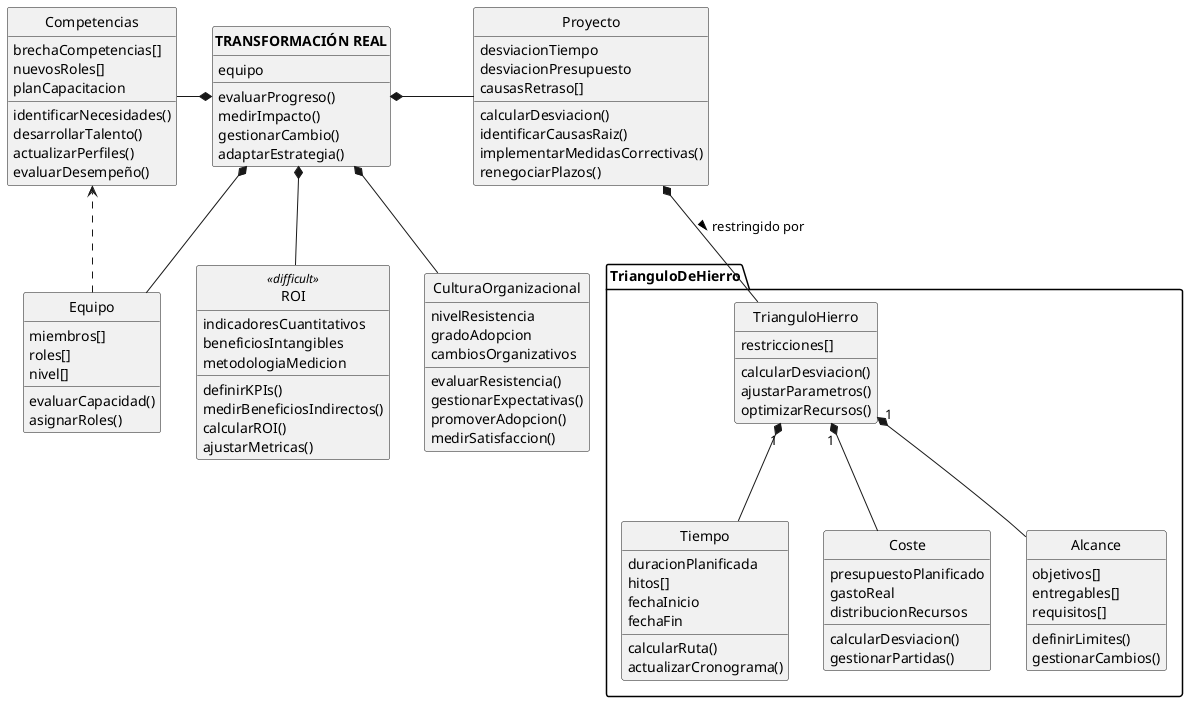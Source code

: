 @startuml
hide circle
hide empty members

class "<b>TRANSFORMACIÓN REAL</b>" as TRANSFORMACION {
  equipo
  evaluarProgreso()
  medirImpacto()
  gestionarCambio()
  adaptarEstrategia()
}

package TrianguloDeHierro{

class "TrianguloHierro" as TRIANGULO {
  restricciones[]
  calcularDesviacion()
  ajustarParametros()
  optimizarRecursos()
}

class "Tiempo" as TIEMPO {
  duracionPlanificada
  hitos[]
  fechaInicio
  fechaFin
  calcularRuta()
  actualizarCronograma()
}

class "Coste" as COSTE {
  presupuestoPlanificado
  gastoReal
  distribucionRecursos
  calcularDesviacion()
  gestionarPartidas()
}

class "Alcance" as ALCANCE {
  objetivos[]
  entregables[]
  requisitos[]
  definirLimites()
  gestionarCambios()
}


}

class "Proyecto" as PROYECTO {
  desviacionTiempo
  desviacionPresupuesto
  causasRetraso[]
  calcularDesviacion()
  identificarCausasRaiz()
  implementarMedidasCorrectivas()
  renegociarPlazos()
}

class "Equipo" as EQUIPO {
  miembros[]
  roles[]
  nivel[]
  evaluarCapacidad()
  asignarRoles()
}

class "ROI" as ROI <<difficult>> {
  indicadoresCuantitativos
  beneficiosIntangibles
  metodologiaMedicion
  definirKPIs()
  medirBeneficiosIndirectos()
  calcularROI()
  ajustarMetricas()
}

class "CulturaOrganizacional" as CULTURA {
  nivelResistencia
  gradoAdopcion
  cambiosOrganizativos
  evaluarResistencia()
  gestionarExpectativas()
  promoverAdopcion()
  medirSatisfaccion()
}

class "Competencias" as COMPETENCIAS {
  brechaCompetencias[]
  nuevosRoles[]
  planCapacitacion
  identificarNecesidades()
  desarrollarTalento()
  actualizarPerfiles()
  evaluarDesempeño()
}

TRANSFORMACION *-right- PROYECTO
TRANSFORMACION *-down- ROI
TRANSFORMACION *-down- CULTURA
TRANSFORMACION *-left- COMPETENCIAS
TRANSFORMACION *-down- EQUIPO
EQUIPO ..> COMPETENCIAS

TRIANGULO "1" *-- TIEMPO
TRIANGULO "1" *-- COSTE
TRIANGULO "1" *-- ALCANCE
PROYECTO *-- TRIANGULO : restringido por >


@enduml